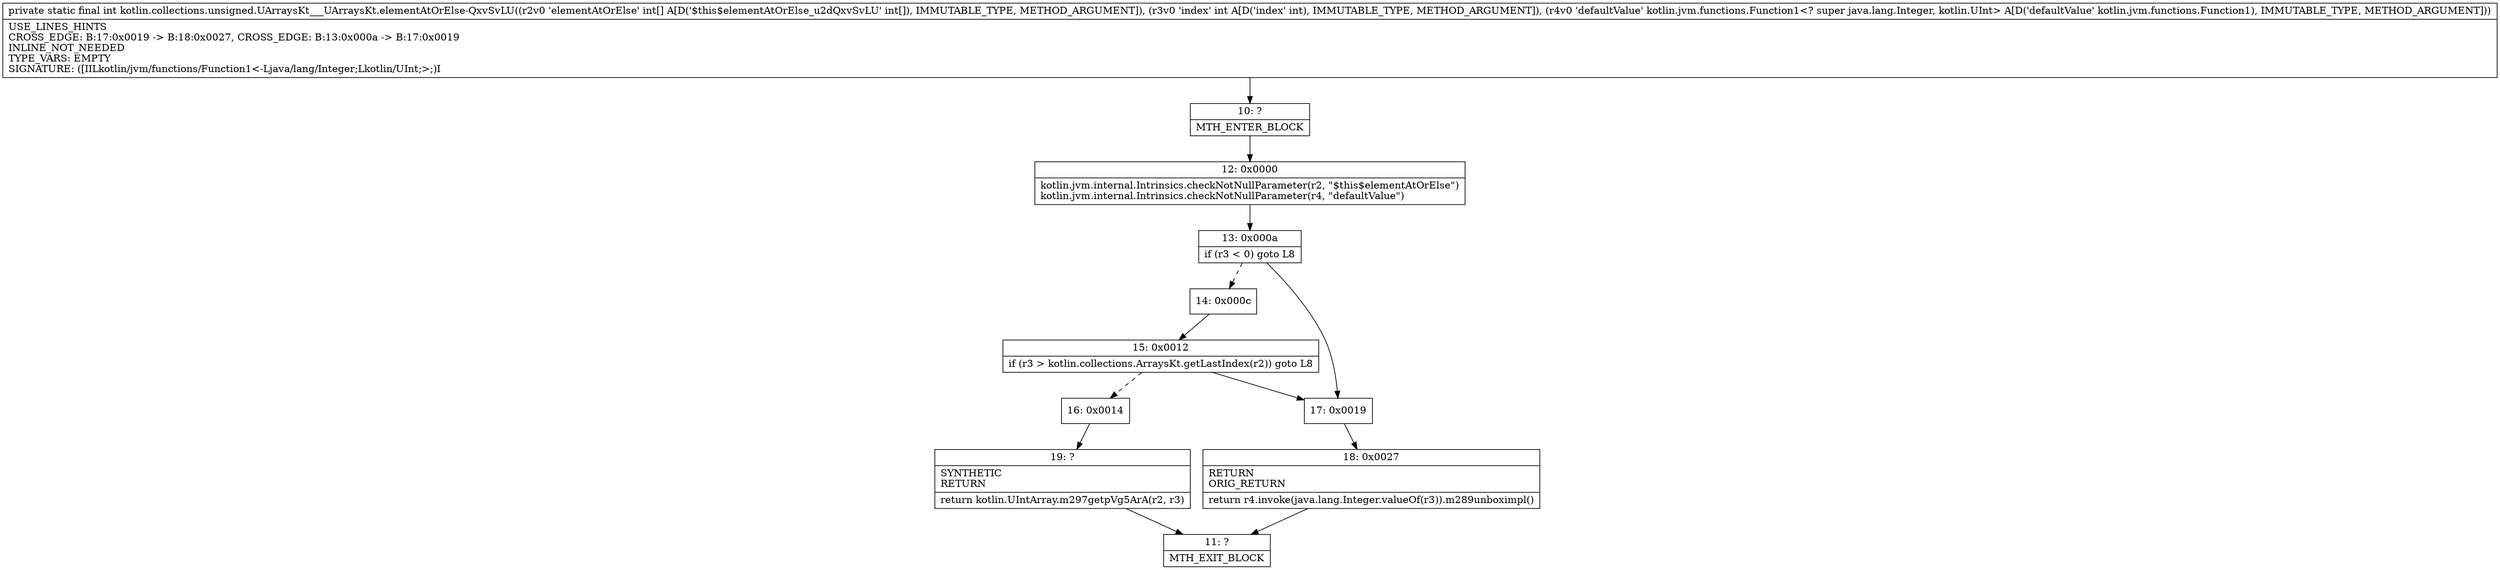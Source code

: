digraph "CFG forkotlin.collections.unsigned.UArraysKt___UArraysKt.elementAtOrElse\-QxvSvLU([IILkotlin\/jvm\/functions\/Function1;)I" {
Node_10 [shape=record,label="{10\:\ ?|MTH_ENTER_BLOCK\l}"];
Node_12 [shape=record,label="{12\:\ 0x0000|kotlin.jvm.internal.Intrinsics.checkNotNullParameter(r2, \"$this$elementAtOrElse\")\lkotlin.jvm.internal.Intrinsics.checkNotNullParameter(r4, \"defaultValue\")\l}"];
Node_13 [shape=record,label="{13\:\ 0x000a|if (r3 \< 0) goto L8\l}"];
Node_14 [shape=record,label="{14\:\ 0x000c}"];
Node_15 [shape=record,label="{15\:\ 0x0012|if (r3 \> kotlin.collections.ArraysKt.getLastIndex(r2)) goto L8\l}"];
Node_16 [shape=record,label="{16\:\ 0x0014}"];
Node_19 [shape=record,label="{19\:\ ?|SYNTHETIC\lRETURN\l|return kotlin.UIntArray.m297getpVg5ArA(r2, r3)\l}"];
Node_11 [shape=record,label="{11\:\ ?|MTH_EXIT_BLOCK\l}"];
Node_17 [shape=record,label="{17\:\ 0x0019}"];
Node_18 [shape=record,label="{18\:\ 0x0027|RETURN\lORIG_RETURN\l|return r4.invoke(java.lang.Integer.valueOf(r3)).m289unboximpl()\l}"];
MethodNode[shape=record,label="{private static final int kotlin.collections.unsigned.UArraysKt___UArraysKt.elementAtOrElse\-QxvSvLU((r2v0 'elementAtOrElse' int[] A[D('$this$elementAtOrElse_u2dQxvSvLU' int[]), IMMUTABLE_TYPE, METHOD_ARGUMENT]), (r3v0 'index' int A[D('index' int), IMMUTABLE_TYPE, METHOD_ARGUMENT]), (r4v0 'defaultValue' kotlin.jvm.functions.Function1\<? super java.lang.Integer, kotlin.UInt\> A[D('defaultValue' kotlin.jvm.functions.Function1), IMMUTABLE_TYPE, METHOD_ARGUMENT]))  | USE_LINES_HINTS\lCROSS_EDGE: B:17:0x0019 \-\> B:18:0x0027, CROSS_EDGE: B:13:0x000a \-\> B:17:0x0019\lINLINE_NOT_NEEDED\lTYPE_VARS: EMPTY\lSIGNATURE: ([IILkotlin\/jvm\/functions\/Function1\<\-Ljava\/lang\/Integer;Lkotlin\/UInt;\>;)I\l}"];
MethodNode -> Node_10;Node_10 -> Node_12;
Node_12 -> Node_13;
Node_13 -> Node_14[style=dashed];
Node_13 -> Node_17;
Node_14 -> Node_15;
Node_15 -> Node_16[style=dashed];
Node_15 -> Node_17;
Node_16 -> Node_19;
Node_19 -> Node_11;
Node_17 -> Node_18;
Node_18 -> Node_11;
}

